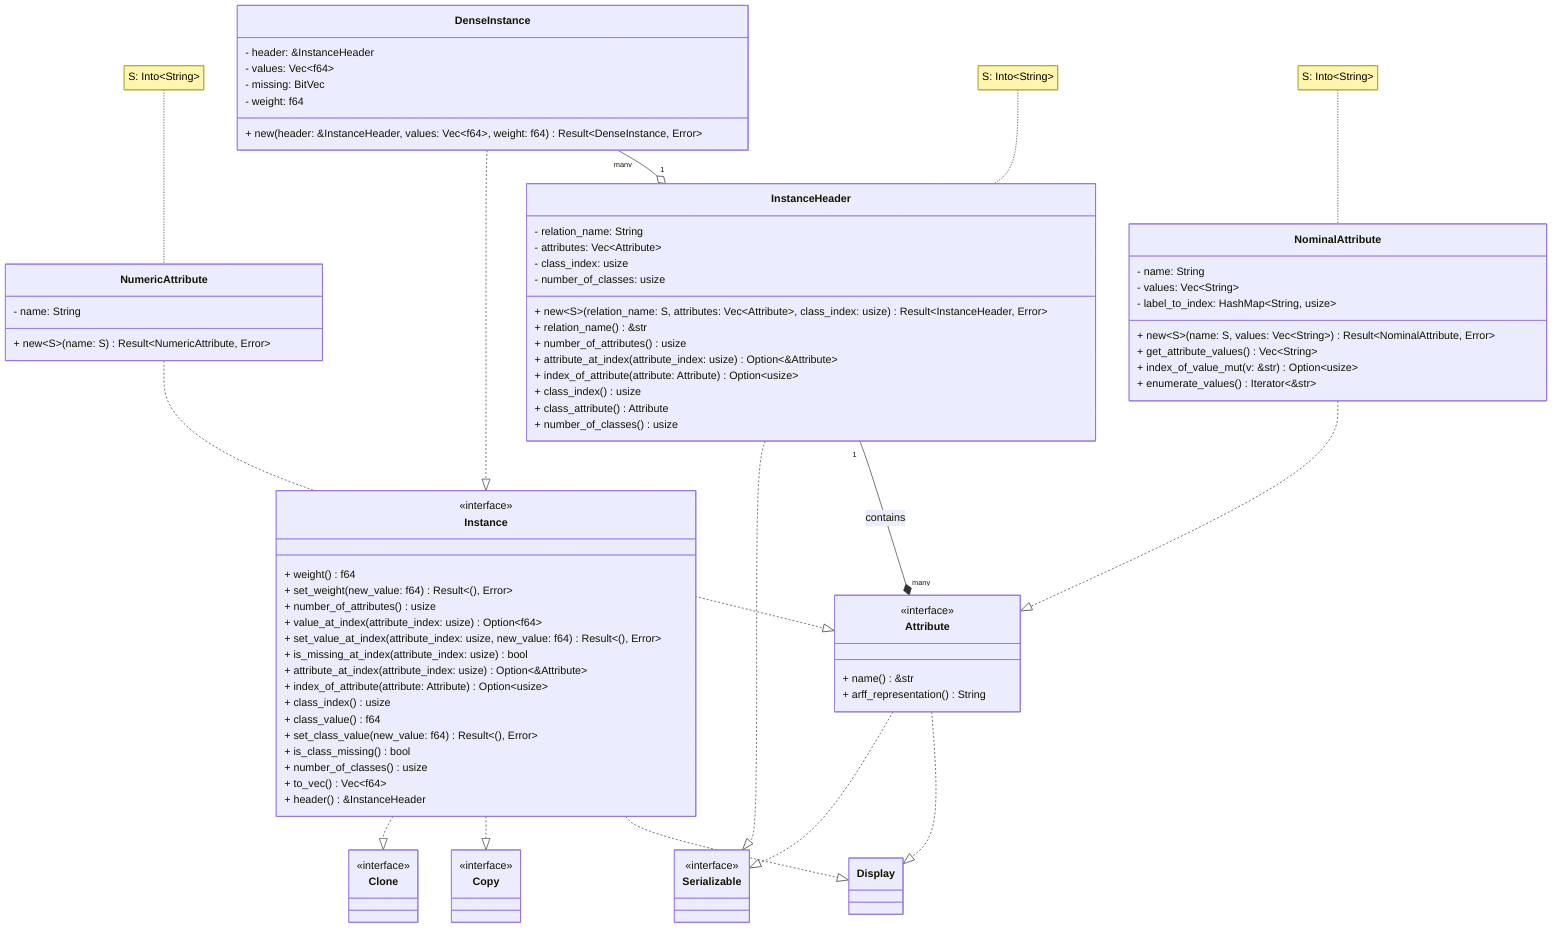 classDiagram

  %% Instances
  class InstanceHeader {
    - relation_name: String
    - attributes: Vec~Attribute~
    - class_index: usize
    - number_of_classes: usize

    + new~S~(relation_name: S, attributes: Vec~Attribute~, class_index: usize) Result~InstanceHeader, Error~
    + relation_name() &str
    + number_of_attributes() usize
    + attribute_at_index(attribute_index: usize) Option~&Attribute~
    + index_of_attribute(attribute: Attribute) Option~usize~
    + class_index() usize
    + class_attribute() Attribute
    + number_of_classes() usize
  }
  InstanceHeader ..|> Serializable
  InstanceHeader "1" --* "many" Attribute : contains
  note for InstanceHeader "S: Into<<x>String>"

  class Instance {
    <<interface>>
    + weight() f64
    + set_weight(new_value: f64) Result~&#40&#41, Error~

    + number_of_attributes() usize
    + value_at_index(attribute_index: usize) Option~f64~
    + set_value_at_index(attribute_index: usize, new_value: f64) Result~&#40&#41, Error~
    + is_missing_at_index(attribute_index: usize) bool

    + attribute_at_index(attribute_index: usize) Option~&Attribute~
    + index_of_attribute(attribute: Attribute) Option~usize~

    + class_index() usize
    + class_value() f64
    + set_class_value(new_value: f64) Result~&#40&#41, Error~
    + is_class_missing() bool
    + number_of_classes() usize

    + to_vec() Vec~f64~

    + header() &InstanceHeader
  }
  Instance ..|> Clone
  Instance ..|> Copy
  Instance ..|> Display

  class DenseInstance {
    - header: &InstanceHeader
    - values: Vec~f64~
    - missing: BitVec
    - weight: f64

    + new(header: &InstanceHeader, values: Vec~f64~, weight: f64) Result~DenseInstance, Error~
  }
  DenseInstance ..|> Instance
  DenseInstance "many" --o "1" InstanceHeader 


  %% Attributes
  class Attribute {
    <<interface>>

    + name() &str
    + arff_representation() String
  }
  note for NumericAttribute "S: Into<<x>String>"
  Attribute ..|> Serializable
  Attribute ..|> Display

  class NumericAttribute {
    - name: String
    + new~S~(name: S) Result~NumericAttribute, Error~
  }
  NumericAttribute ..|> Attribute

  class NominalAttribute {
    - name: String
    - values: Vec~String~
    - label_to_index: HashMap~String, usize~

    + new~S~(name: S, values: Vec~String~) Result~NominalAttribute, Error~
    + get_attribute_values() Vec~String~
    + index_of_value_mut(v: &str) Option~usize~
    + enumerate_values() Iterator~&str~
  }
  NominalAttribute ..|> Attribute
  note for NominalAttribute "S: Into<<x>String>"

  <<interface>> Serializable
  <<interface>> Copy
  <<interface>> Clone